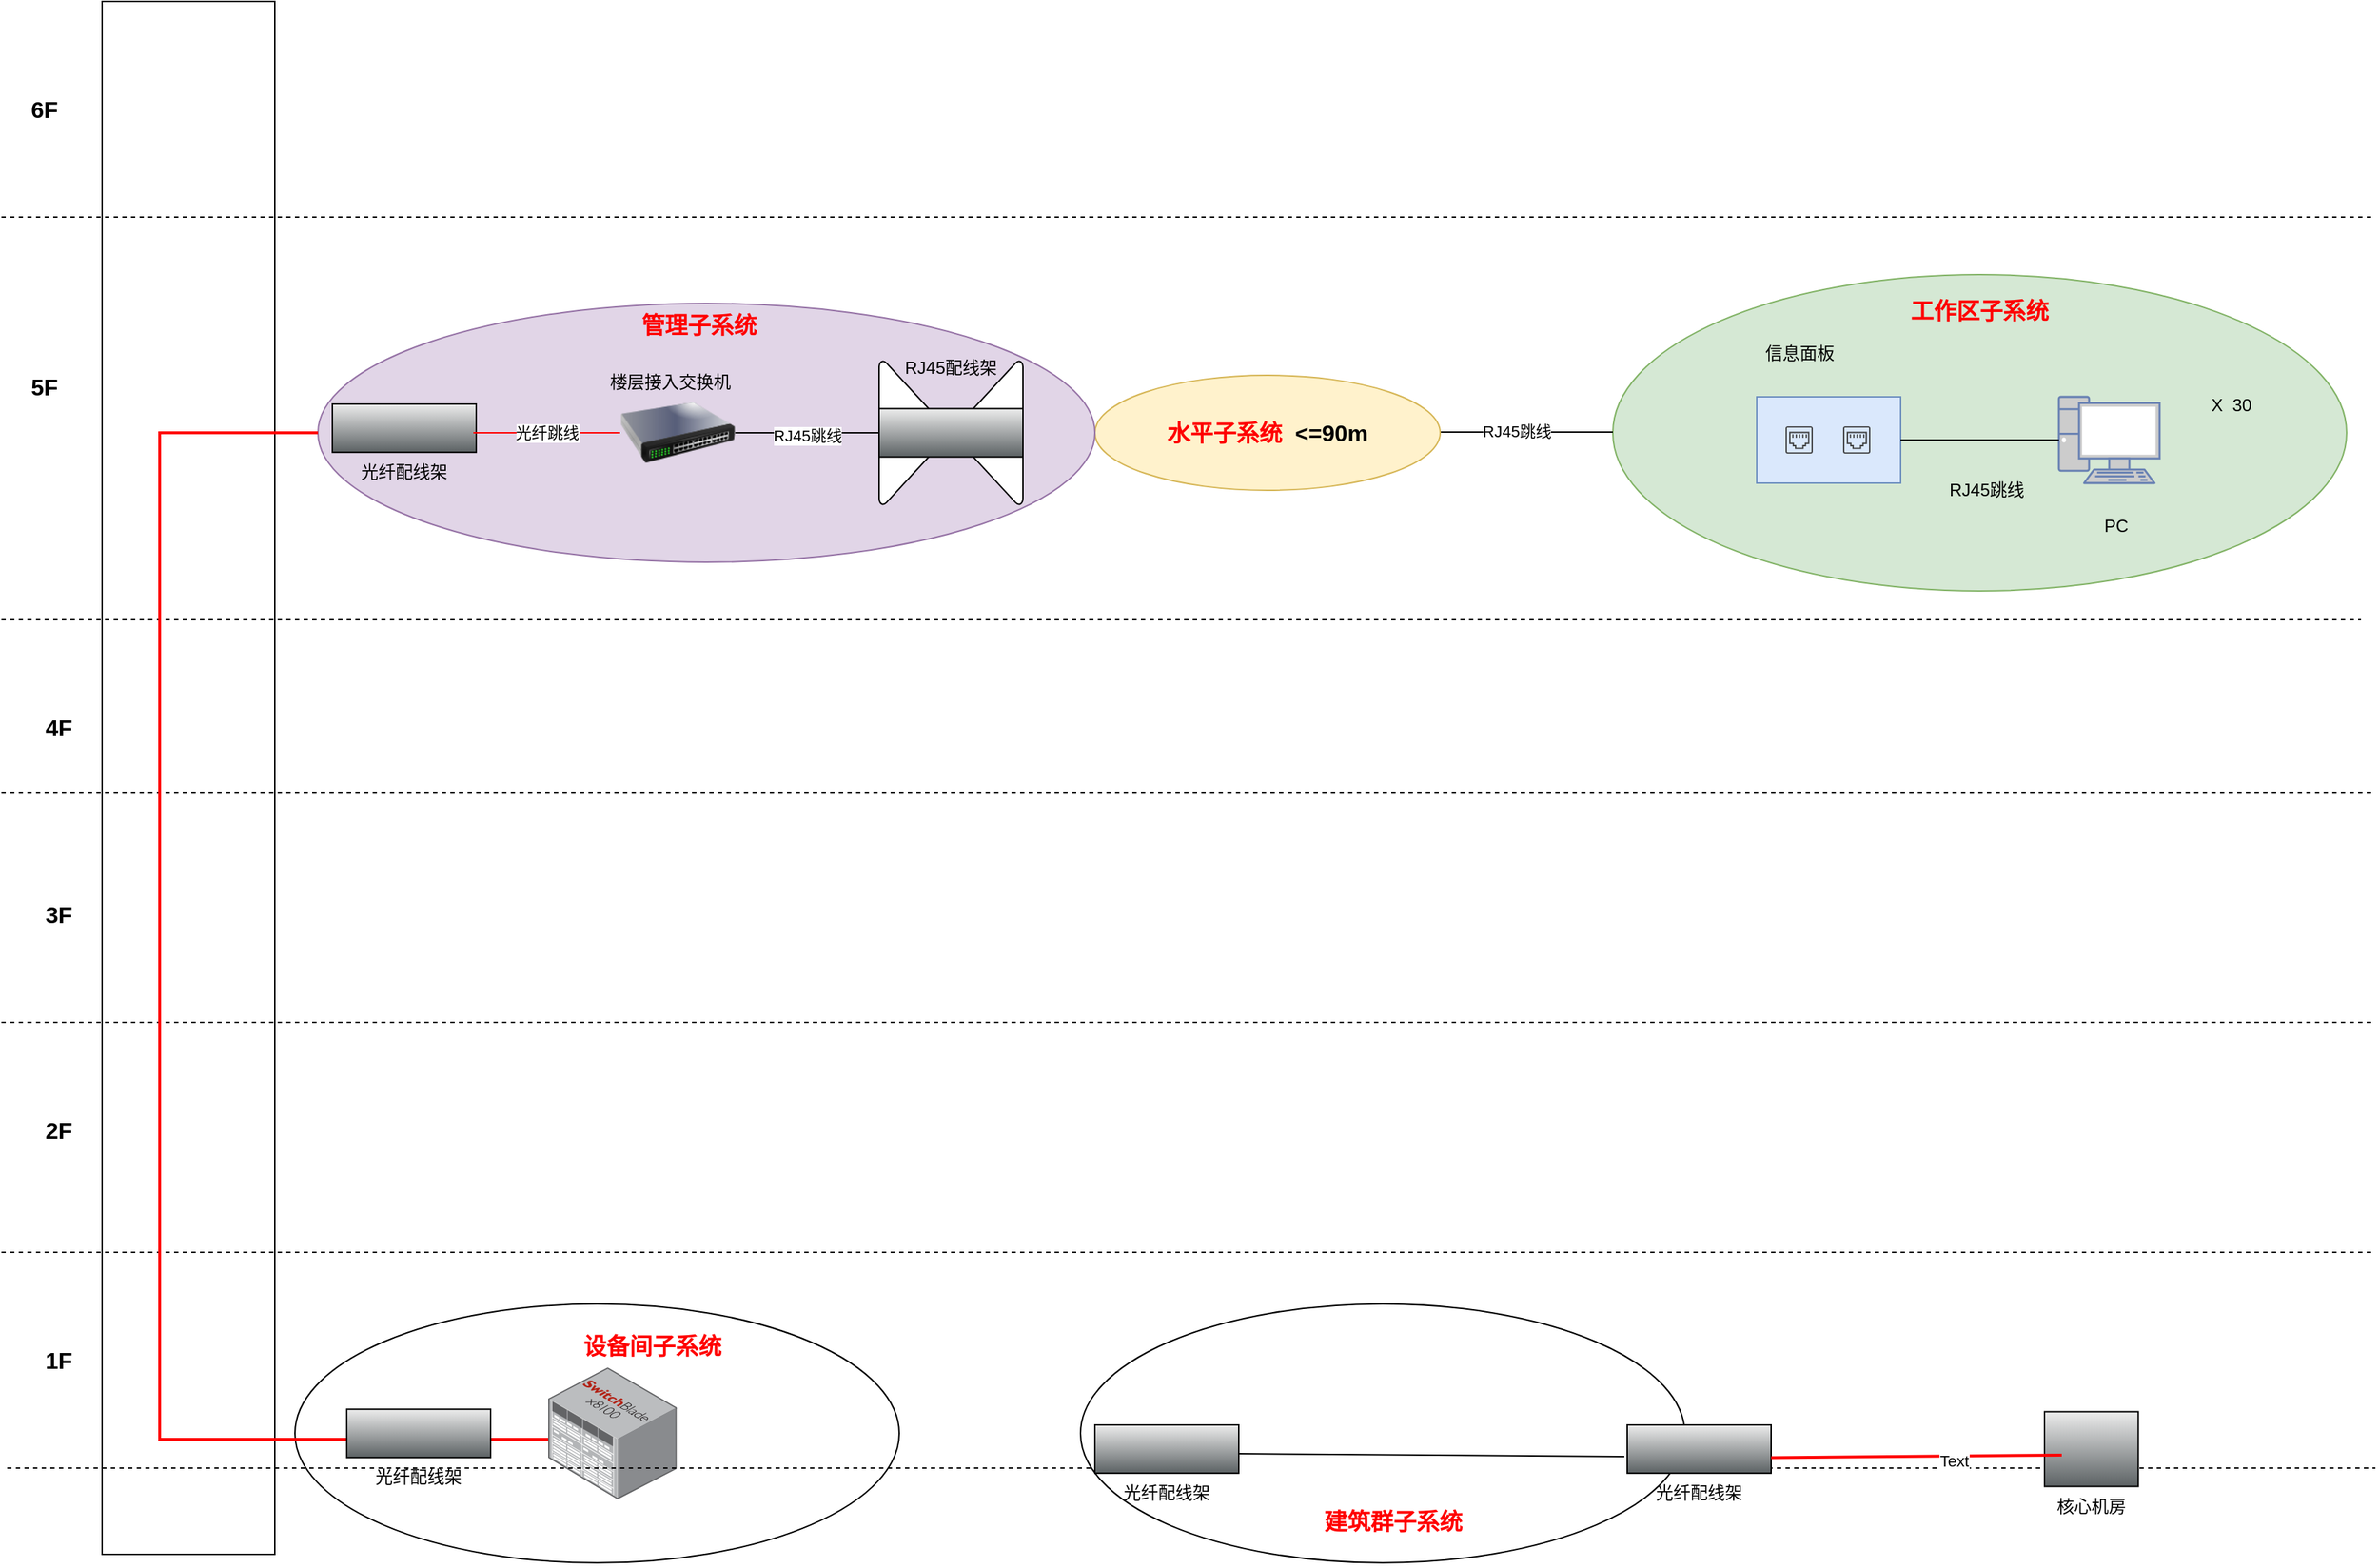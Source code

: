 <mxfile version="28.2.7">
  <diagram name="第 1 页" id="-qjDkwzlJkAMIKUPBHFK">
    <mxGraphModel dx="2066" dy="1051" grid="1" gridSize="10" guides="1" tooltips="1" connect="1" arrows="1" fold="1" page="1" pageScale="1" pageWidth="827" pageHeight="1169" math="0" shadow="0">
      <root>
        <mxCell id="0" />
        <mxCell id="1" parent="0" />
        <mxCell id="0ZgsyxtuaDIj9nV3Iv-X-81" value="" style="ellipse;whiteSpace=wrap;html=1;" vertex="1" parent="1">
          <mxGeometry x="204" y="915.9" width="420" height="180" as="geometry" />
        </mxCell>
        <mxCell id="0ZgsyxtuaDIj9nV3Iv-X-14" value="" style="group" vertex="1" connectable="0" parent="1">
          <mxGeometry x="1120" y="200" width="510" height="220" as="geometry" />
        </mxCell>
        <mxCell id="0ZgsyxtuaDIj9nV3Iv-X-1" value="" style="ellipse;whiteSpace=wrap;html=1;fillColor=#d5e8d4;strokeColor=#82b366;" vertex="1" parent="0ZgsyxtuaDIj9nV3Iv-X-14">
          <mxGeometry width="510" height="220" as="geometry" />
        </mxCell>
        <mxCell id="0ZgsyxtuaDIj9nV3Iv-X-2" value="" style="fontColor=#0066CC;verticalAlign=top;verticalLabelPosition=bottom;labelPosition=center;align=center;html=1;outlineConnect=0;fillColor=#CCCCCC;strokeColor=#6881B3;gradientColor=none;gradientDirection=north;strokeWidth=2;shape=mxgraph.networks.pc;" vertex="1" parent="0ZgsyxtuaDIj9nV3Iv-X-14">
          <mxGeometry x="310" y="85" width="70" height="60" as="geometry" />
        </mxCell>
        <mxCell id="0ZgsyxtuaDIj9nV3Iv-X-10" value="" style="group;fillColor=#f8cecc;strokeColor=#b85450;" vertex="1" connectable="0" parent="0ZgsyxtuaDIj9nV3Iv-X-14">
          <mxGeometry x="100" y="85" width="100" height="60" as="geometry" />
        </mxCell>
        <mxCell id="0ZgsyxtuaDIj9nV3Iv-X-9" value="" style="rounded=0;whiteSpace=wrap;html=1;fillColor=#dae8fc;strokeColor=#6c8ebf;" vertex="1" parent="0ZgsyxtuaDIj9nV3Iv-X-10">
          <mxGeometry width="100" height="60" as="geometry" />
        </mxCell>
        <mxCell id="0ZgsyxtuaDIj9nV3Iv-X-6" value="" style="sketch=0;pointerEvents=1;shadow=0;dashed=0;html=1;strokeColor=none;fillColor=#434445;aspect=fixed;labelPosition=center;verticalLabelPosition=bottom;verticalAlign=top;align=center;outlineConnect=0;shape=mxgraph.vvd.ethernet_port;" vertex="1" parent="0ZgsyxtuaDIj9nV3Iv-X-10">
          <mxGeometry x="60" y="20.5" width="19" height="19" as="geometry" />
        </mxCell>
        <mxCell id="0ZgsyxtuaDIj9nV3Iv-X-7" value="" style="sketch=0;pointerEvents=1;shadow=0;dashed=0;html=1;strokeColor=none;fillColor=#434445;aspect=fixed;labelPosition=center;verticalLabelPosition=bottom;verticalAlign=top;align=center;outlineConnect=0;shape=mxgraph.vvd.ethernet_port;" vertex="1" parent="0ZgsyxtuaDIj9nV3Iv-X-10">
          <mxGeometry x="20" y="20.5" width="19" height="19" as="geometry" />
        </mxCell>
        <mxCell id="0ZgsyxtuaDIj9nV3Iv-X-11" value="" style="endArrow=none;html=1;rounded=0;entryX=0;entryY=0.5;entryDx=0;entryDy=0;entryPerimeter=0;" edge="1" parent="0ZgsyxtuaDIj9nV3Iv-X-14" target="0ZgsyxtuaDIj9nV3Iv-X-2">
          <mxGeometry width="50" height="50" relative="1" as="geometry">
            <mxPoint x="200" y="115" as="sourcePoint" />
            <mxPoint x="250" y="65" as="targetPoint" />
          </mxGeometry>
        </mxCell>
        <mxCell id="0ZgsyxtuaDIj9nV3Iv-X-12" value="RJ45跳线" style="text;html=1;whiteSpace=wrap;strokeColor=none;fillColor=none;align=center;verticalAlign=middle;rounded=0;" vertex="1" parent="0ZgsyxtuaDIj9nV3Iv-X-14">
          <mxGeometry x="230" y="135" width="60" height="30" as="geometry" />
        </mxCell>
        <mxCell id="0ZgsyxtuaDIj9nV3Iv-X-13" value="&lt;font style=&quot;font-size: 16px; color: rgb(255, 0, 0);&quot;&gt;&lt;b&gt;工作区子系统&lt;/b&gt;&lt;/font&gt;" style="text;html=1;whiteSpace=wrap;strokeColor=none;fillColor=none;align=center;verticalAlign=middle;rounded=0;" vertex="1" parent="0ZgsyxtuaDIj9nV3Iv-X-14">
          <mxGeometry x="205" y="10" width="100" height="30" as="geometry" />
        </mxCell>
        <mxCell id="0ZgsyxtuaDIj9nV3Iv-X-15" value="PC" style="text;html=1;whiteSpace=wrap;strokeColor=none;fillColor=none;align=center;verticalAlign=middle;rounded=0;" vertex="1" parent="0ZgsyxtuaDIj9nV3Iv-X-14">
          <mxGeometry x="320" y="160" width="60" height="30" as="geometry" />
        </mxCell>
        <mxCell id="0ZgsyxtuaDIj9nV3Iv-X-17" value="X&amp;nbsp;&amp;nbsp;&lt;span style=&quot;background-color: transparent; color: light-dark(rgb(0, 0, 0), rgb(255, 255, 255));&quot;&gt;30&lt;/span&gt;" style="text;html=1;whiteSpace=wrap;strokeColor=none;fillColor=none;align=center;verticalAlign=middle;rounded=0;" vertex="1" parent="0ZgsyxtuaDIj9nV3Iv-X-14">
          <mxGeometry x="400" y="76" width="60" height="30" as="geometry" />
        </mxCell>
        <mxCell id="0ZgsyxtuaDIj9nV3Iv-X-18" value="信息面板" style="text;html=1;whiteSpace=wrap;strokeColor=none;fillColor=none;align=center;verticalAlign=middle;rounded=0;" vertex="1" parent="0ZgsyxtuaDIj9nV3Iv-X-14">
          <mxGeometry x="100" y="40" width="60" height="30" as="geometry" />
        </mxCell>
        <mxCell id="0ZgsyxtuaDIj9nV3Iv-X-19" value="" style="endArrow=none;html=1;rounded=0;" edge="1" parent="1">
          <mxGeometry width="50" height="50" relative="1" as="geometry">
            <mxPoint x="930" y="309.5" as="sourcePoint" />
            <mxPoint x="1120" y="309.5" as="targetPoint" />
          </mxGeometry>
        </mxCell>
        <mxCell id="0ZgsyxtuaDIj9nV3Iv-X-40" value="RJ45跳线" style="edgeLabel;html=1;align=center;verticalAlign=middle;resizable=0;points=[];" vertex="1" connectable="0" parent="0ZgsyxtuaDIj9nV3Iv-X-19">
          <mxGeometry x="0.295" y="2" relative="1" as="geometry">
            <mxPoint y="1" as="offset" />
          </mxGeometry>
        </mxCell>
        <mxCell id="0ZgsyxtuaDIj9nV3Iv-X-20" value="&lt;font style=&quot;font-size: 16px;&quot;&gt;&lt;b style=&quot;&quot;&gt;&lt;font style=&quot;color: rgb(255, 0, 0);&quot;&gt;水平子系统&lt;/font&gt;&lt;font style=&quot;color: rgb(0, 0, 0);&quot;&gt;&amp;nbsp; &amp;lt;=90m&lt;/font&gt;&lt;/b&gt;&lt;/font&gt;" style="ellipse;whiteSpace=wrap;html=1;fillColor=#fff2cc;strokeColor=#d6b656;" vertex="1" parent="1">
          <mxGeometry x="760" y="270" width="240" height="80" as="geometry" />
        </mxCell>
        <mxCell id="0ZgsyxtuaDIj9nV3Iv-X-22" value="" style="ellipse;whiteSpace=wrap;html=1;fillColor=#e1d5e7;strokeColor=#9673a6;" vertex="1" parent="1">
          <mxGeometry x="220" y="220" width="540" height="180" as="geometry" />
        </mxCell>
        <mxCell id="0ZgsyxtuaDIj9nV3Iv-X-23" value="&lt;font style=&quot;font-size: 16px; color: rgb(255, 0, 0);&quot;&gt;&lt;b&gt;管理子系统&lt;/b&gt;&lt;/font&gt;" style="text;html=1;whiteSpace=wrap;strokeColor=none;fillColor=none;align=center;verticalAlign=middle;rounded=0;" vertex="1" parent="1">
          <mxGeometry x="437" y="220" width="96" height="30" as="geometry" />
        </mxCell>
        <mxCell id="0ZgsyxtuaDIj9nV3Iv-X-24" value="" style="verticalLabelPosition=bottom;verticalAlign=top;html=1;shape=mxgraph.flowchart.collate;rotation=90;" vertex="1" parent="1">
          <mxGeometry x="610" y="260" width="100" height="100" as="geometry" />
        </mxCell>
        <mxCell id="0ZgsyxtuaDIj9nV3Iv-X-29" value="RJ45配线架" style="text;html=1;whiteSpace=wrap;strokeColor=none;fillColor=none;align=center;verticalAlign=middle;rounded=0;" vertex="1" parent="1">
          <mxGeometry x="615" y="250" width="90" height="30" as="geometry" />
        </mxCell>
        <mxCell id="0ZgsyxtuaDIj9nV3Iv-X-30" value="" style="shape=mxgraph.networks2.icon;aspect=fixed;fillColor=#EDEDED;strokeColor=#000000;gradientColor=#5B6163;network2IconShadow=1;network2bgFillColor=none;labelPosition=center;verticalLabelPosition=bottom;align=center;verticalAlign=top;network2Icon=mxgraph.networks2.patch_panel;network2IconXOffset=0.0;network2IconYOffset=-0.021;network2IconW=1;network2IconH=0.336;" vertex="1" parent="1">
          <mxGeometry x="610" y="293.2" width="100" height="33.59" as="geometry" />
        </mxCell>
        <mxCell id="0ZgsyxtuaDIj9nV3Iv-X-31" value="" style="image;html=1;image=img/lib/clip_art/networking/Switch_128x128.png" vertex="1" parent="1">
          <mxGeometry x="430" y="270" width="80" height="80" as="geometry" />
        </mxCell>
        <mxCell id="0ZgsyxtuaDIj9nV3Iv-X-32" value="楼层接入交换机" style="text;html=1;whiteSpace=wrap;strokeColor=none;fillColor=none;align=center;verticalAlign=middle;rounded=0;" vertex="1" parent="1">
          <mxGeometry x="420" y="260" width="90" height="30" as="geometry" />
        </mxCell>
        <mxCell id="0ZgsyxtuaDIj9nV3Iv-X-41" value="光纤配线架" style="shape=mxgraph.networks2.icon;aspect=fixed;fillColor=#EDEDED;strokeColor=#000000;gradientColor=#5B6163;network2IconShadow=1;network2bgFillColor=none;labelPosition=center;verticalLabelPosition=bottom;align=center;verticalAlign=top;network2Icon=mxgraph.networks2.patch_panel;network2IconXOffset=0.0;network2IconYOffset=-0.021;network2IconW=1;network2IconH=0.336;" vertex="1" parent="1">
          <mxGeometry x="230" y="290" width="100" height="33.59" as="geometry" />
        </mxCell>
        <mxCell id="0ZgsyxtuaDIj9nV3Iv-X-48" value="" style="endArrow=none;html=1;rounded=0;exitX=0.98;exitY=0.595;exitDx=0;exitDy=0;exitPerimeter=0;strokeWidth=1;strokeColor=#FF0000;" edge="1" parent="1" source="0ZgsyxtuaDIj9nV3Iv-X-41">
          <mxGeometry width="50" height="50" relative="1" as="geometry">
            <mxPoint x="380" y="360" as="sourcePoint" />
            <mxPoint x="430" y="310" as="targetPoint" />
          </mxGeometry>
        </mxCell>
        <mxCell id="0ZgsyxtuaDIj9nV3Iv-X-49" value="光纤跳线" style="edgeLabel;html=1;align=center;verticalAlign=middle;resizable=0;points=[];" vertex="1" connectable="0" parent="0ZgsyxtuaDIj9nV3Iv-X-48">
          <mxGeometry relative="1" as="geometry">
            <mxPoint as="offset" />
          </mxGeometry>
        </mxCell>
        <mxCell id="0ZgsyxtuaDIj9nV3Iv-X-50" value="" style="endArrow=none;html=1;rounded=0;" edge="1" parent="1" source="0ZgsyxtuaDIj9nV3Iv-X-31">
          <mxGeometry width="50" height="50" relative="1" as="geometry">
            <mxPoint x="560" y="360" as="sourcePoint" />
            <mxPoint x="610" y="310" as="targetPoint" />
          </mxGeometry>
        </mxCell>
        <mxCell id="0ZgsyxtuaDIj9nV3Iv-X-56" value="RJ45跳线" style="edgeLabel;html=1;align=center;verticalAlign=middle;resizable=0;points=[];" vertex="1" connectable="0" parent="0ZgsyxtuaDIj9nV3Iv-X-50">
          <mxGeometry y="-2" relative="1" as="geometry">
            <mxPoint as="offset" />
          </mxGeometry>
        </mxCell>
        <mxCell id="0ZgsyxtuaDIj9nV3Iv-X-57" value="" style="rounded=0;whiteSpace=wrap;html=1;" vertex="1" parent="1">
          <mxGeometry x="70" y="10" width="120" height="1080" as="geometry" />
        </mxCell>
        <mxCell id="0ZgsyxtuaDIj9nV3Iv-X-59" value="" style="endArrow=none;dashed=1;html=1;rounded=0;" edge="1" parent="1">
          <mxGeometry width="50" height="50" relative="1" as="geometry">
            <mxPoint y="440" as="sourcePoint" />
            <mxPoint x="1640" y="440" as="targetPoint" />
          </mxGeometry>
        </mxCell>
        <mxCell id="0ZgsyxtuaDIj9nV3Iv-X-60" value="" style="endArrow=none;dashed=1;html=1;rounded=0;" edge="1" parent="1">
          <mxGeometry width="50" height="50" relative="1" as="geometry">
            <mxPoint y="560" as="sourcePoint" />
            <mxPoint x="1650" y="560" as="targetPoint" />
          </mxGeometry>
        </mxCell>
        <mxCell id="0ZgsyxtuaDIj9nV3Iv-X-63" value="" style="endArrow=none;dashed=1;html=1;rounded=0;" edge="1" parent="1">
          <mxGeometry width="50" height="50" relative="1" as="geometry">
            <mxPoint y="720" as="sourcePoint" />
            <mxPoint x="1650" y="720" as="targetPoint" />
          </mxGeometry>
        </mxCell>
        <mxCell id="0ZgsyxtuaDIj9nV3Iv-X-64" value="" style="endArrow=none;dashed=1;html=1;rounded=0;" edge="1" parent="1">
          <mxGeometry width="50" height="50" relative="1" as="geometry">
            <mxPoint y="880" as="sourcePoint" />
            <mxPoint x="1650" y="880" as="targetPoint" />
          </mxGeometry>
        </mxCell>
        <mxCell id="0ZgsyxtuaDIj9nV3Iv-X-65" value="" style="endArrow=none;dashed=1;html=1;rounded=0;" edge="1" parent="1">
          <mxGeometry width="50" height="50" relative="1" as="geometry">
            <mxPoint y="160" as="sourcePoint" />
            <mxPoint x="1650" y="160" as="targetPoint" />
          </mxGeometry>
        </mxCell>
        <mxCell id="0ZgsyxtuaDIj9nV3Iv-X-66" value="&lt;font style=&quot;font-size: 16px;&quot;&gt;&lt;b&gt;6F&lt;/b&gt;&lt;/font&gt;" style="text;html=1;whiteSpace=wrap;strokeColor=none;fillColor=none;align=center;verticalAlign=middle;rounded=0;" vertex="1" parent="1">
          <mxGeometry y="70" width="60" height="30" as="geometry" />
        </mxCell>
        <mxCell id="0ZgsyxtuaDIj9nV3Iv-X-67" value="&lt;font style=&quot;font-size: 16px;&quot;&gt;&lt;b&gt;5F&lt;/b&gt;&lt;/font&gt;" style="text;html=1;whiteSpace=wrap;strokeColor=none;fillColor=none;align=center;verticalAlign=middle;rounded=0;" vertex="1" parent="1">
          <mxGeometry y="263.2" width="60" height="30" as="geometry" />
        </mxCell>
        <mxCell id="0ZgsyxtuaDIj9nV3Iv-X-77" value="" style="image;points=[];aspect=fixed;html=1;align=center;shadow=0;dashed=0;image=img/lib/allied_telesis/switch/Modular_Switch_SBx8112.svg;" vertex="1" parent="1">
          <mxGeometry x="380" y="960" width="89.4" height="91.8" as="geometry" />
        </mxCell>
        <mxCell id="0ZgsyxtuaDIj9nV3Iv-X-80" value="" style="endArrow=none;html=1;rounded=0;exitX=0;exitY=0.545;exitDx=0;exitDy=0;exitPerimeter=0;strokeWidth=2;strokeColor=#FF0000;" edge="1" parent="1" source="0ZgsyxtuaDIj9nV3Iv-X-77">
          <mxGeometry width="50" height="50" relative="1" as="geometry">
            <mxPoint x="170" y="360" as="sourcePoint" />
            <mxPoint x="220" y="310" as="targetPoint" />
            <Array as="points">
              <mxPoint x="110" y="1010" />
              <mxPoint x="110" y="310" />
            </Array>
          </mxGeometry>
        </mxCell>
        <mxCell id="0ZgsyxtuaDIj9nV3Iv-X-82" value="&lt;b&gt;&lt;font style=&quot;font-size: 16px; color: rgb(255, 0, 0);&quot;&gt;设备间子系统&lt;/font&gt;&lt;/b&gt;" style="text;html=1;whiteSpace=wrap;strokeColor=none;fillColor=none;align=center;verticalAlign=middle;rounded=0;" vertex="1" parent="1">
          <mxGeometry x="394.7" y="930" width="115.3" height="30" as="geometry" />
        </mxCell>
        <mxCell id="0ZgsyxtuaDIj9nV3Iv-X-83" value="光纤配线架" style="shape=mxgraph.networks2.icon;aspect=fixed;fillColor=#EDEDED;strokeColor=#000000;gradientColor=#5B6163;network2IconShadow=1;network2bgFillColor=none;labelPosition=center;verticalLabelPosition=bottom;align=center;verticalAlign=top;network2Icon=mxgraph.networks2.patch_panel;network2IconXOffset=0.0;network2IconYOffset=-0.021;network2IconW=1;network2IconH=0.336;" vertex="1" parent="1">
          <mxGeometry x="240" y="989.1" width="100" height="33.59" as="geometry" />
        </mxCell>
        <mxCell id="0ZgsyxtuaDIj9nV3Iv-X-85" value="&lt;font style=&quot;font-size: 16px;&quot;&gt;&lt;b&gt;4F&lt;/b&gt;&lt;/font&gt;" style="text;html=1;whiteSpace=wrap;strokeColor=none;fillColor=none;align=center;verticalAlign=middle;rounded=0;" vertex="1" parent="1">
          <mxGeometry x="10" y="500" width="60" height="30" as="geometry" />
        </mxCell>
        <mxCell id="0ZgsyxtuaDIj9nV3Iv-X-86" value="&lt;font style=&quot;font-size: 16px;&quot;&gt;&lt;b&gt;3F&lt;/b&gt;&lt;/font&gt;" style="text;html=1;whiteSpace=wrap;strokeColor=none;fillColor=none;align=center;verticalAlign=middle;rounded=0;" vertex="1" parent="1">
          <mxGeometry x="10" y="630" width="60" height="30" as="geometry" />
        </mxCell>
        <mxCell id="0ZgsyxtuaDIj9nV3Iv-X-87" value="&lt;font style=&quot;font-size: 16px;&quot;&gt;&lt;b&gt;2F&lt;/b&gt;&lt;/font&gt;" style="text;html=1;whiteSpace=wrap;strokeColor=none;fillColor=none;align=center;verticalAlign=middle;rounded=0;" vertex="1" parent="1">
          <mxGeometry x="10" y="780" width="60" height="30" as="geometry" />
        </mxCell>
        <mxCell id="0ZgsyxtuaDIj9nV3Iv-X-88" style="edgeStyle=elbowEdgeStyle;rounded=0;orthogonalLoop=1;jettySize=auto;html=1;exitX=0.5;exitY=1;exitDx=0;exitDy=0;" edge="1" parent="1" source="0ZgsyxtuaDIj9nV3Iv-X-57" target="0ZgsyxtuaDIj9nV3Iv-X-57">
          <mxGeometry relative="1" as="geometry" />
        </mxCell>
        <mxCell id="0ZgsyxtuaDIj9nV3Iv-X-89" value="" style="endArrow=none;dashed=1;html=1;rounded=0;" edge="1" parent="1">
          <mxGeometry width="50" height="50" relative="1" as="geometry">
            <mxPoint x="4" y="1030" as="sourcePoint" />
            <mxPoint x="1650" y="1030" as="targetPoint" />
          </mxGeometry>
        </mxCell>
        <mxCell id="0ZgsyxtuaDIj9nV3Iv-X-90" value="&lt;font style=&quot;font-size: 16px;&quot;&gt;&lt;b&gt;1F&lt;/b&gt;&lt;/font&gt;" style="text;html=1;whiteSpace=wrap;strokeColor=none;fillColor=none;align=center;verticalAlign=middle;rounded=0;" vertex="1" parent="1">
          <mxGeometry x="10" y="940" width="60" height="30" as="geometry" />
        </mxCell>
        <mxCell id="0ZgsyxtuaDIj9nV3Iv-X-91" value="" style="ellipse;whiteSpace=wrap;html=1;" vertex="1" parent="1">
          <mxGeometry x="750" y="915.89" width="420" height="180" as="geometry" />
        </mxCell>
        <mxCell id="0ZgsyxtuaDIj9nV3Iv-X-93" value="光纤配线架" style="shape=mxgraph.networks2.icon;aspect=fixed;fillColor=#EDEDED;strokeColor=#000000;gradientColor=#5B6163;network2IconShadow=1;network2bgFillColor=none;labelPosition=center;verticalLabelPosition=bottom;align=center;verticalAlign=top;network2Icon=mxgraph.networks2.patch_panel;network2IconXOffset=0.0;network2IconYOffset=-0.021;network2IconW=1;network2IconH=0.336;" vertex="1" parent="1">
          <mxGeometry x="760" y="1000" width="100" height="33.59" as="geometry" />
        </mxCell>
        <mxCell id="0ZgsyxtuaDIj9nV3Iv-X-94" value="&lt;b&gt;&lt;font style=&quot;font-size: 16px; color: rgb(255, 0, 0);&quot;&gt;建筑群子系统&lt;/font&gt;&lt;/b&gt;" style="text;html=1;whiteSpace=wrap;strokeColor=none;fillColor=none;align=center;verticalAlign=middle;rounded=0;" vertex="1" parent="1">
          <mxGeometry x="910" y="1051.8" width="115.3" height="30" as="geometry" />
        </mxCell>
        <mxCell id="0ZgsyxtuaDIj9nV3Iv-X-98" value="光纤配线架" style="shape=mxgraph.networks2.icon;aspect=fixed;fillColor=#EDEDED;strokeColor=#000000;gradientColor=#5B6163;network2IconShadow=1;network2bgFillColor=none;labelPosition=center;verticalLabelPosition=bottom;align=center;verticalAlign=top;network2Icon=mxgraph.networks2.patch_panel;network2IconXOffset=0.0;network2IconYOffset=-0.021;network2IconW=1;network2IconH=0.336;" vertex="1" parent="1">
          <mxGeometry x="1130" y="1000" width="100" height="33.59" as="geometry" />
        </mxCell>
        <mxCell id="0ZgsyxtuaDIj9nV3Iv-X-99" value="核心机房" style="shape=mxgraph.networks2.icon;aspect=fixed;fillColor=#EDEDED;strokeColor=#000000;gradientColor=#5B6163;network2IconShadow=1;network2bgFillColor=none;labelPosition=center;verticalLabelPosition=bottom;align=center;verticalAlign=top;network2Icon=mxgraph.networks2.internet;network2IconXOffset=0.001;network2IconYOffset=0.004;network2IconW=0.968;network2IconH=0.772;" vertex="1" parent="1">
          <mxGeometry x="1420" y="990.8" width="65.16" height="52" as="geometry" />
        </mxCell>
        <mxCell id="0ZgsyxtuaDIj9nV3Iv-X-100" value="" style="endArrow=none;html=1;rounded=0;entryX=-0.02;entryY=0.655;entryDx=0;entryDy=0;entryPerimeter=0;" edge="1" parent="1" target="0ZgsyxtuaDIj9nV3Iv-X-98">
          <mxGeometry width="50" height="50" relative="1" as="geometry">
            <mxPoint x="860" y="1020" as="sourcePoint" />
            <mxPoint x="910" y="970" as="targetPoint" />
          </mxGeometry>
        </mxCell>
        <mxCell id="0ZgsyxtuaDIj9nV3Iv-X-101" value="" style="endArrow=none;html=1;rounded=0;strokeColor=light-dark(#FF0000,#EDEDED);strokeWidth=2;entryX=0.184;entryY=0.581;entryDx=0;entryDy=0;entryPerimeter=0;" edge="1" parent="1" target="0ZgsyxtuaDIj9nV3Iv-X-99">
          <mxGeometry width="50" height="50" relative="1" as="geometry">
            <mxPoint x="1230" y="1022.69" as="sourcePoint" />
            <mxPoint x="1420" y="1022.7" as="targetPoint" />
          </mxGeometry>
        </mxCell>
        <mxCell id="0ZgsyxtuaDIj9nV3Iv-X-104" value="Text" style="edgeLabel;html=1;align=center;verticalAlign=middle;resizable=0;points=[];" vertex="1" connectable="0" parent="0ZgsyxtuaDIj9nV3Iv-X-101">
          <mxGeometry x="0.253" y="-3" relative="1" as="geometry">
            <mxPoint as="offset" />
          </mxGeometry>
        </mxCell>
      </root>
    </mxGraphModel>
  </diagram>
</mxfile>
